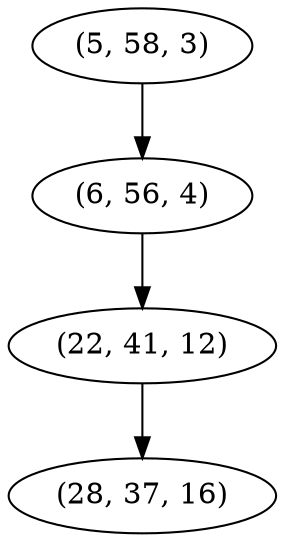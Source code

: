 digraph tree {
    "(5, 58, 3)";
    "(6, 56, 4)";
    "(22, 41, 12)";
    "(28, 37, 16)";
    "(5, 58, 3)" -> "(6, 56, 4)";
    "(6, 56, 4)" -> "(22, 41, 12)";
    "(22, 41, 12)" -> "(28, 37, 16)";
}
